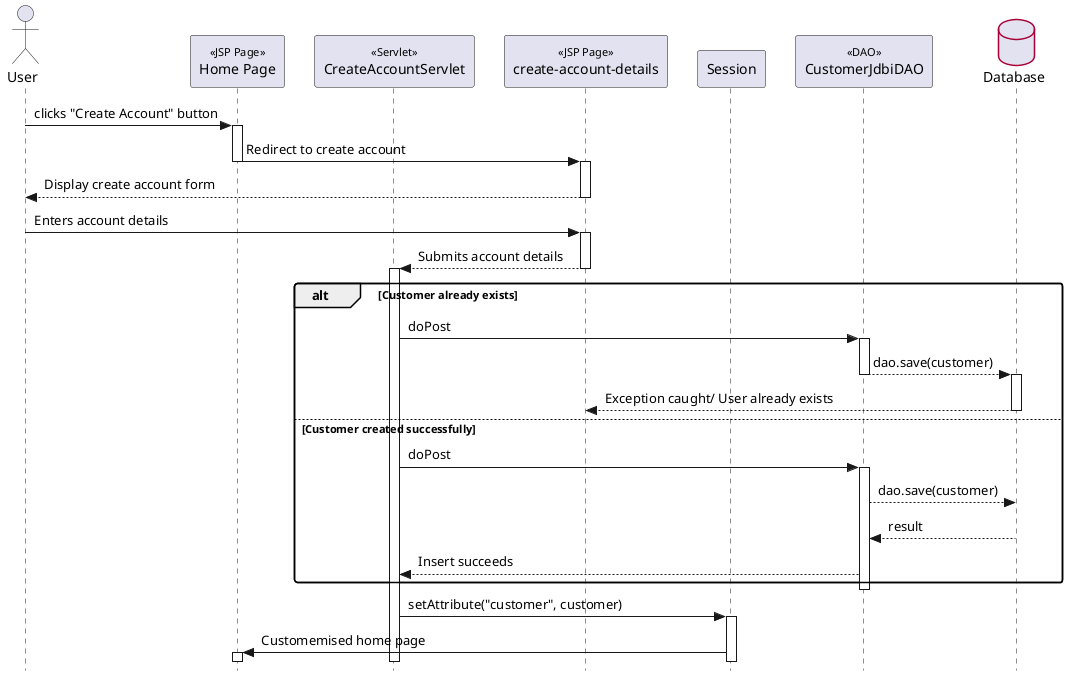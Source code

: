 @startuml

' === Style Tweaks ===

skinparam {
  Style StrictUML
  RoundCorner 5
  ParticipantPadding 10
  Padding 2
  SequenceStereotype {
    Font {
      Size 11
      Style plain
    }
  }
  Database {
    BorderColor #A80036
  }
}


' === Actors / Participants

actor "User" as user
participant "Home Page" as homePage << JSP Page >>
participant "CreateAccountServlet" as createServlet <<Servlet>>
participant "create-account-details" as createPage << JSP Page >>
participant "Session" as session
participant "CustomerJdbiDAO" as dao << DAO >>
database "Database" as db


' === Interactions ===


user -> homePage++ : clicks "Create Account" button
homePage -> createPage--++ : Redirect to create account
' createServlet -> createPage++ : Render create account page
createPage --> user-- : Display create account form
user -> createPage++ : Enters account details
createPage --> createServlet--++ : Submits account details



alt Customer already exists
  createServlet -> dao++ : doPost

     dao --> db--++ : dao.save(customer)
  db --> createPage-- : Exception caught/ User already exists
else Customer created successfully
    createServlet -> dao++ : doPost 
    dao --> db : dao.save(customer)
 

  db -->  dao : result
  dao --> createServlet : Insert succeeds
    end

  dao--
  createServlet -> session++ : setAttribute("customer", customer)
   
  session -> homePage++ : Customemised home page



    

' createPage -> session++ : setAttribute("customer", customer)


' createServlet -> dao++ : postById(id)
' dao -> db++ : insert into Customer(values)

' return result
' return Customer

' createServlet -> session++ : setAttribute("customer", customer)
' createServlet -> createPage++ : redirect

' createPage -> session++ : getAttribute("customer")
' return student

' createPage -> createPage : add student\ndetails to form

' createPage -->user : student details ready to update

@enduml
